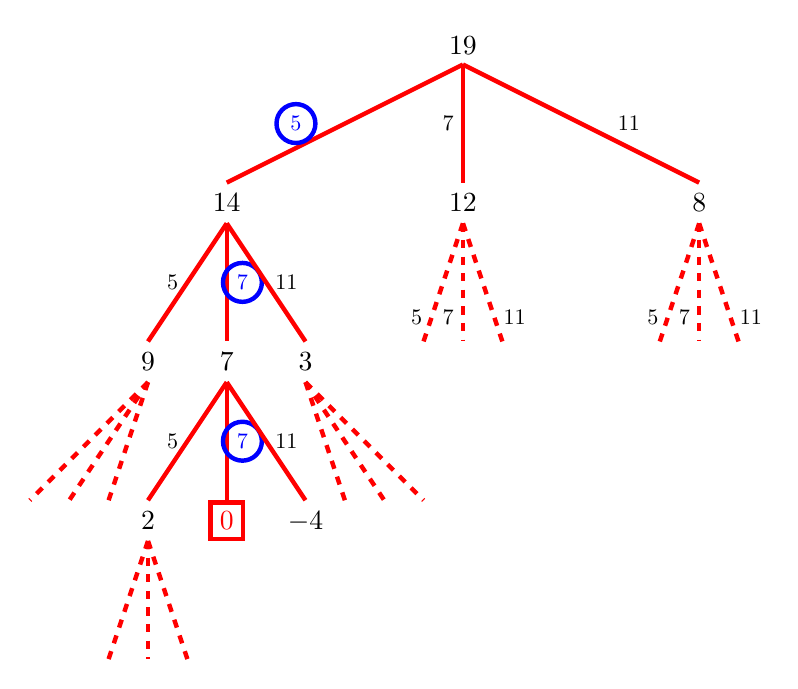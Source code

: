 \begin{tikzpicture}[scale=1]

\node (O) at (0,0) {$19$};

\draw[ultra thick,red] (O.south) --  node[midway, left=1em,blue,scale=0.8,draw,circle] {$5$} ++(-3,-1.5) node[below,black] (A) {$14$};
\draw[ultra thick,red] (O.south) --  node[midway, left,black,scale=0.8] {$7$} ++(0,-1.5) node[below,black] (B) {$12$};
\draw[ultra thick,red] (O.south) --  node[midway, right=1em,black,scale=0.8] {$11$} ++(+3,-1.5) node[below,black] (C) {$8$};

\draw[ultra thick,red] (A.south) --  node[midway, left,black,scale=0.8] {$5$} ++(-1,-1.5) node[below,black] (AA)  {$9$};
\draw[ultra thick,red] (A.south) --  node[midway,right=-2pt,blue,scale=0.8,draw,circle] {$7$} ++(0,-1.5) node[below,black] (AB)  {$7$};
\draw[ultra thick,red] (A.south) --  node[midway, right,black,scale=0.8] {$11$} ++(1,-1.5) node[below,black] (AC)  {$3$};

\draw[ultra thick,red,dashed] (B.south) --  node[pos=0.8, left,black,scale=0.8] {$5$} ++(-0.5,-1.5);
\draw[ultra thick,red,dashed] (B.south) --  node[pos=0.8, left,black,scale=0.8] {$7$} ++(0,-1.5) ;
\draw[ultra thick,red,dashed] (B.south) --  node[pos=0.8, right,black,scale=0.8] {$11$} ++(0.5,-1.5);

\draw[ultra thick,red,dashed] (C.south) --  node[pos=0.8, left,black,scale=0.8] {$5$} ++(-0.5,-1.5);
\draw[ultra thick,red,dashed] (C.south) --  node[pos=0.8, left,black,scale=0.8] {$7$} ++(0,-1.5) ;
\draw[ultra thick,red,dashed] (C.south) --  node[pos=0.8, right,black,scale=0.8] {$11$} ++(0.5,-1.5);

\draw[ultra thick,red] (AB.south) --  node[midway, left,black,scale=0.8] {$5$} ++(-1,-1.5) node[below,black] (ABA)  {$2$};
\draw[ultra thick,red] (AB.south) --  node[midway,blue,right=-2pt,scale=0.8,draw,circle] {$7$} ++(0,-1.5) node[below,red,draw,rectangle] (ABB)  {$0$};
\draw[ultra thick,red] (AB.south) --  node[midway, right,black,scale=0.8] {$11$} ++(1,-1.5) node[below,black] (ABC)  {$-4$};

\draw[ultra thick,red, dashed] (AA.south) --   ++(-1.5,-1.5);
\draw[ultra thick,red,dashed] (AA.south) --   ++(-1,-1.5) ;
\draw[ultra thick,red,dashed] (AA.south) --  ++(-0.5,-1.5);

\draw[ultra thick,red, dashed] (AC.south) --   ++(1.5,-1.5);
\draw[ultra thick,red,dashed] (AC.south) --   ++(1,-1.5) ;
\draw[ultra thick,red,dashed] (AC.south) --  ++(0.5,-1.5);

\draw[ultra thick,red, dashed] (ABA.south) --   ++(-0.5,-1.5);
\draw[ultra thick,red,dashed] (ABA.south) --   ++(0,-1.5) ;
\draw[ultra thick,red,dashed] (ABA.south) --  ++(0.5,-1.5);

\end{tikzpicture}  